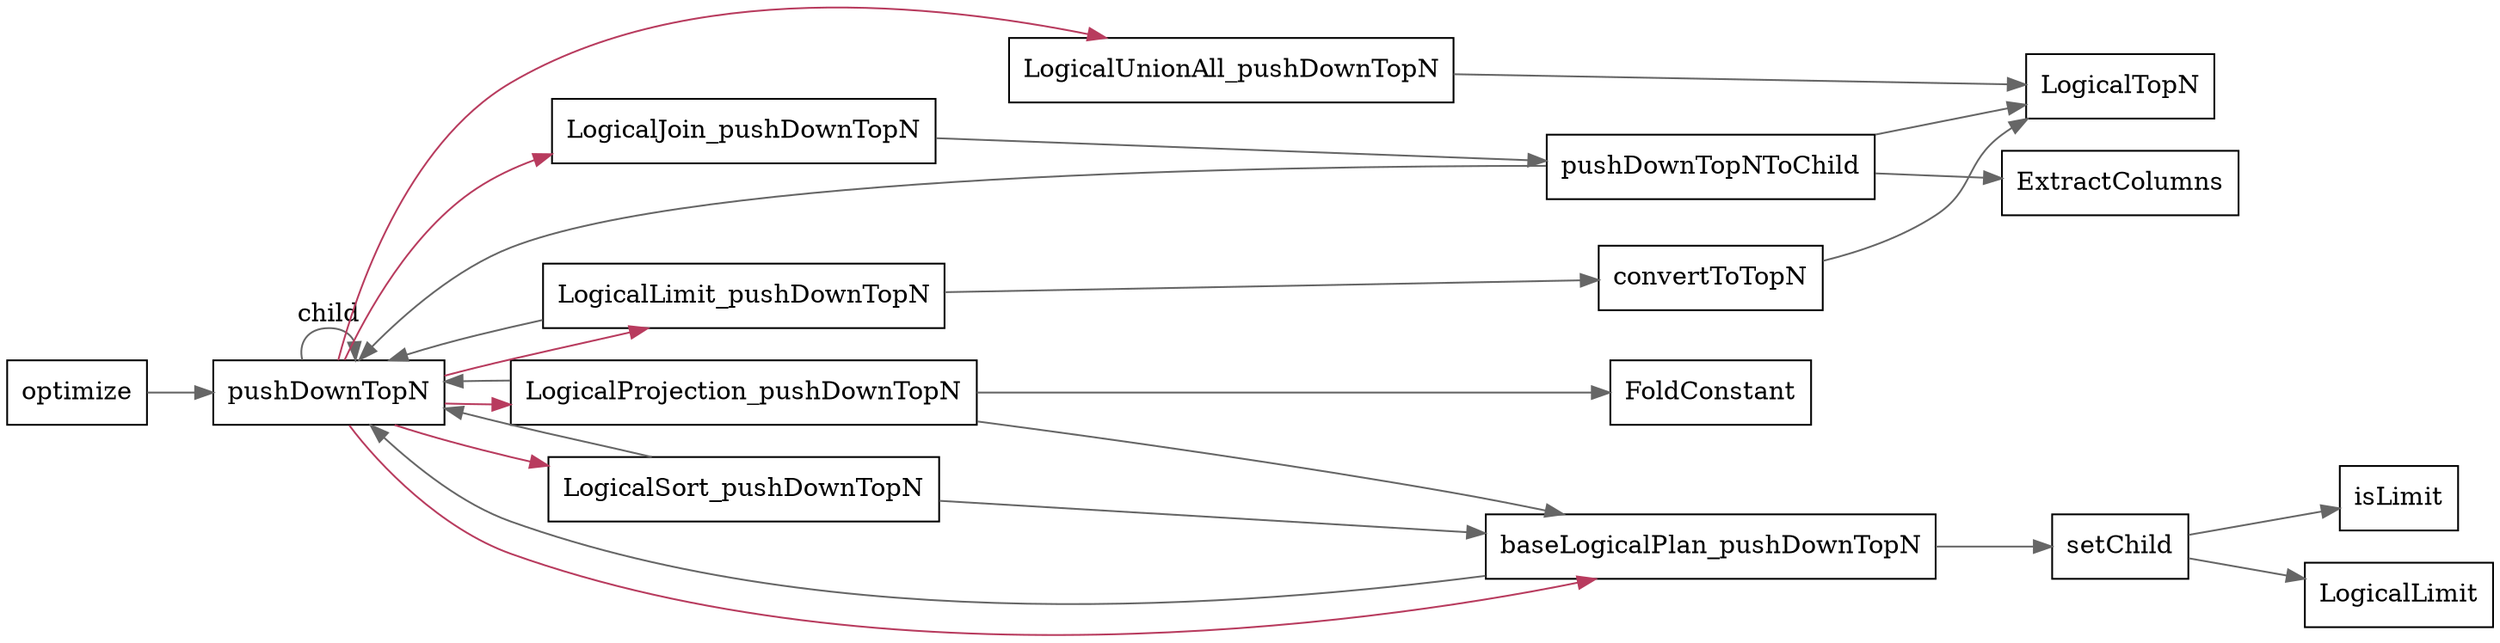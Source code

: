 digraph pushDownTopNOptimizer {
  node[shape=box];
  edge[color=gray40];
  newrank=true;
  rankdir=LR;
  optimize -> pushDownTopN;
  pushDownTopN -> pushDownTopN[label=child];
  pushDownTopN -> {
    LogicalJoin_pushDownTopN;
    LogicalProjection_pushDownTopN;
    LogicalUnionAll_pushDownTopN;
    baseLogicalPlan_pushDownTopN;
    LogicalLimit_pushDownTopN;
    LogicalSort_pushDownTopN;
  }[color="#b83b5e"];

  LogicalJoin_pushDownTopN -> {
    pushDownTopNToChild;
  }
  pushDownTopNToChild -> {
    LogicalTopN;
    pushDownTopN;
    ExtractColumns;
  }

  LogicalProjection_pushDownTopN -> {
    baseLogicalPlan_pushDownTopN;
    pushDownTopN;
    FoldConstant;
  }
  LogicalUnionAll_pushDownTopN -> {
    LogicalTopN;
  }
  LogicalLimit_pushDownTopN -> {
    convertToTopN;
    pushDownTopN;
  }
  convertToTopN -> LogicalTopN;

  LogicalSort_pushDownTopN -> {
    baseLogicalPlan_pushDownTopN;
    pushDownTopN;
  }
  baseLogicalPlan_pushDownTopN -> {
    pushDownTopN;
    setChild;
  }
  setChild -> {
    isLimit;
    LogicalLimit;
  }
}
